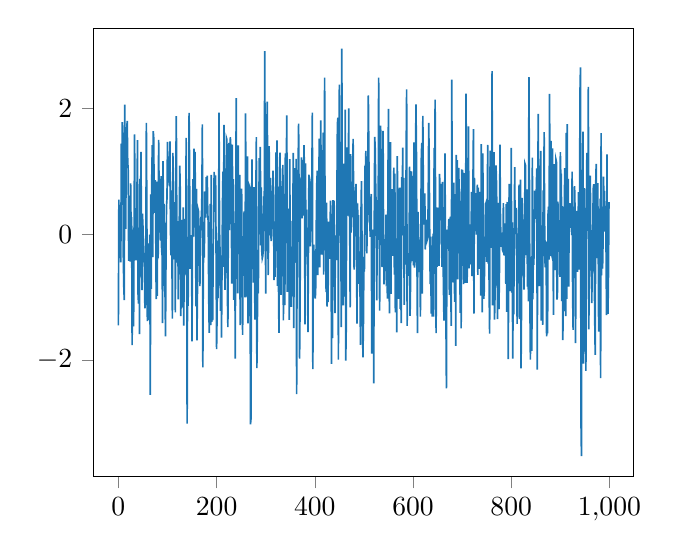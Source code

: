 % This file was created by matplotlib2tikz v0.6.17.
\begin{tikzpicture}

\definecolor{color0}{rgb}{0.122,0.467,0.706}

\begin{axis}[
xmin=-49.95, xmax=1048.95,
ymin=-3.854, ymax=3.276,
tick align=outside,
tick pos=left,
x grid style={white!69.02!black},
y grid style={white!69.02!black}
]
\addplot [semithick, color0, forget plot]
table {%
0 -1.449
1 0.549
2 -0.243
3 -0.184
4 -0.316
5 -0.448
6 1.44
7 0.879
8 1.784
9 1.557
10 -0.33
11 -0.82
12 -1.048
13 2.06
14 0.962
15 0.083
16 1.457
17 1.659
18 1.803
19 1.16
20 1.015
21 -0.424
22 0.564
23 0.605
24 -0.437
25 0.809
26 -0.027
27 0.272
28 -1.762
29 0.071
30 -0.148
31 -1.465
32 0.142
33 1.589
34 -0.119
35 -0.308
36 -0.416
37 -0.155
38 0.767
39 1.497
40 -0.941
41 -1.103
42 0.092
43 -1.588
44 0.879
45 -0.057
46 1.309
47 0.004
48 -0.891
49 0.328
50 0.133
51 -0.187
52 -0.405
53 -0.535
54 -1.18
55 -1.087
56 0.035
57 1.772
58 0.29
59 -1.384
60 -0.414
61 -0.147
62 -1.291
63 -1.364
64 -0.007
65 -2.555
66 0.632
67 -0.87
68 0.885
69 1.417
70 -0.365
71 1.639
72 1.527
73 0.437
74 0.342
75 0.858
76 0.175
77 -1.033
78 0.838
79 -0.981
80 0.167
81 -0.381
82 1.501
83 0.623
84 0.024
85 0.125
86 -0.1
87 0.923
88 -0.243
89 -0.333
90 -1.413
91 1.162
92 -0.203
93 0.481
94 -0.663
95 -0.929
96 -1.625
97 -0.32
98 0.444
99 0.57
100 1.47
101 0.852
102 1.213
103 0.841
104 0.763
105 1.476
106 0.122
107 -0.337
108 0.699
109 -0.35
110 -1.341
111 1.293
112 0.506
113 -0.401
114 0.324
115 0.508
116 -1.243
117 1.069
118 1.876
119 0.097
120 -0.453
121 0.206
122 -1.037
123 0.137
124 0.171
125 1.092
126 0.692
127 -1.302
128 0.229
129 -0.25
130 -1.141
131 -1.126
132 0.428
133 -1.452
134 -0.648
135 -0.177
136 0.244
137 -0.641
138 1.533
139 0.172
140 -3.014
141 -0.277
142 -1.14
143 -0.043
144 1.929
145 1.049
146 -0.553
147 -0.128
148 -0.079
149 -0.015
150 -1.705
151 0.429
152 0.877
153 -0.037
154 1.363
155 0.31
156 1.31
157 0.442
158 -1.146
159 0.719
160 -1.688
161 -0.915
162 0.404
163 0.371
164 -0.135
165 -0.322
166 -0.827
167 0.044
168 0.275
169 0.214
170 0.59
171 1.746
172 -2.119
173 -0.482
174 -0.317
175 -0.37
176 0.679
177 0.487
178 0.263
179 0.908
180 0.825
181 0.93
182 0.36
183 0.16
184 -1.0
185 -1.57
186 -1.106
187 0.481
188 -1.447
189 0.944
190 -1.395
191 -0.199
192 -1.372
193 -0.348
194 0.15
195 0.99
196 0.585
197 0.831
198 0.935
199 -0.356
200 -1.826
201 -1.277
202 -0.104
203 -1.016
204 -0.077
205 1.933
206 0.088
207 -0.284
208 -1.22
209 -0.336
210 -1.646
211 -0.567
212 0.479
213 0.997
214 -0.518
215 1.738
216 0.131
217 -0.885
218 -0.497
219 -0.086
220 1.532
221 1.506
222 -0.945
223 -1.477
224 0.431
225 1.452
226 0.064
227 0.875
228 1.542
229 1.384
230 0.39
231 -0.787
232 1.426
233 -0.083
234 0.877
235 -1.045
236 -0.507
237 0.176
238 -1.978
239 0.495
240 2.165
241 0.165
242 -0.065
243 -0.941
244 1.412
245 -0.315
246 0.022
247 0.942
248 -1.444
249 0.465
250 0.061
251 0.726
252 -0.589
253 -1.6
254 -0.066
255 -0.39
256 0.362
257 -0.006
258 -1.003
259 1.92
260 -0.195
261 -0.969
262 -0.984
263 1.237
264 -1.419
265 -1.04
266 -0.291
267 0.757
268 0.733
269 -3.024
270 -2.939
271 -0.348
272 1.19
273 -0.103
274 0.692
275 -0.769
276 0.749
277 0.583
278 -1.358
279 0.671
280 0.658
281 1.542
282 -2.128
283 -1.467
284 -0.338
285 -0.939
286 0.433
287 1.211
288 0.308
289 1.389
290 -0.178
291 0.744
292 -0.27
293 -0.383
294 -0.349
295 -0.256
296 0.6
297 0.091
298 2.913
299 0.903
300 -0.945
301 0.569
302 1.068
303 2.107
304 1.045
305 -0.652
306 0.006
307 1.399
308 -0.02
309 0.7
310 0.895
311 -0.109
312 0.007
313 0.474
314 0.341
315 1.013
316 0.48
317 -0.729
318 -0.458
319 -0.677
320 -0.164
321 1.3
322 0.748
323 1.494
324 -0.821
325 0.757
326 -0.727
327 -1.569
328 0.987
329 1.299
330 0.752
331 -0.963
332 -0.376
333 0.207
334 0.691
335 1.104
336 -1.369
337 -0.131
338 0.643
339 -1.129
340 1.284
341 -0.14
342 1.148
343 1.889
344 -0.918
345 0.408
346 0.008
347 -0.162
348 -1.361
349 1.193
350 -0.586
351 0.211
352 -1.154
353 -0.743
354 -0.983
355 -0.683
356 1.292
357 -1.495
358 -0.429
359 1.049
360 -0.45
361 0.035
362 1.198
363 -2.545
364 -0.169
365 0.382
366 1.066
367 1.757
368 0.52
369 -1.98
370 -1.12
371 0.889
372 0.521
373 1.22
374 0.25
375 1.184
376 0.296
377 0.352
378 1.416
379 0.864
380 -1.433
381 1.126
382 -0.358
383 0.391
384 -0.307
385 -0.315
386 -1.556
387 -0.286
388 0.946
389 -0.143
390 0.204
391 -0.193
392 0.812
393 0.879
394 0.922
395 1.933
396 -2.145
397 -0.433
398 -0.167
399 -0.653
400 -0.493
401 -1.026
402 -0.809
403 0.159
404 0.791
405 1.011
406 -0.651
407 -0.116
408 0.554
409 1.522
410 -0.527
411 0.383
412 1.811
413 0.931
414 -0.323
415 -0.269
416 -0.188
417 1.615
418 -0.643
419 0.491
420 2.49
421 -0.154
422 0.272
423 -0.921
424 0.504
425 -1.15
426 0.032
427 -1.08
428 0.2
429 0.077
430 -0.393
431 0.08
432 0.535
433 0.275
434 -2.061
435 0.127
436 -1.653
437 0.542
438 -0.348
439 0.533
440 -0.356
441 -1.256
442 -0.047
443 -0.061
444 -0.412
445 0.618
446 1.747
447 1.852
448 -1.993
449 1.15
450 2.38
451 0.927
452 0.184
453 -0.025
454 -1.476
455 2.952
456 0.328
457 0.409
458 -1.133
459 1.121
460 0.531
461 -0.994
462 1.982
463 -2.012
464 -1.488
465 1.382
466 0.297
467 0.493
468 0.294
469 2.002
470 0.295
471 0.273
472 -1.165
473 1.273
474 0.026
475 0.714
476 0.365
477 0.329
478 1.518
479 0.695
480 -0.564
481 0.439
482 -0.033
483 0.689
484 0.8
485 -0.457
486 -1.423
487 0.489
488 0.129
489 0.305
490 -0.791
491 -0.463
492 -0.814
493 -1.758
494 0.314
495 0.844
496 -0.003
497 -1.273
498 -1.959
499 -1.42
500 -0.362
501 -0.593
502 1.086
503 0.966
504 1.327
505 0.203
506 -0.303
507 0.673
508 1.076
509 2.208
510 1.373
511 0.203
512 0.162
513 -0.042
514 0.534
515 0.639
516 -1.899
517 -0.848
518 -0.756
519 0.072
520 -2.373
521 0.071
522 1.549
523 1.363
524 0.767
525 0.372
526 -1.054
527 -0.224
528 0.541
529 0.079
530 2.489
531 0.625
532 -1.214
533 0.55
534 1.726
535 1.138
536 0.156
537 -0.524
538 -0.197
539 1.644
540 -0.092
541 -0.799
542 -0.519
543 -0.08
544 -0.535
545 0.31
546 -0.765
547 -0.746
548 -1.026
549 0.971
550 1.993
551 -0.488
552 -1.258
553 0.488
554 1.466
555 -0.947
556 0.503
557 0.717
558 -0.343
559 -0.127
560 0.42
561 1.06
562 -0.642
563 0.963
564 -1.243
565 -0.688
566 -0.293
567 -1.561
568 1.241
569 0.183
570 -1.03
571 0.726
572 -0.541
573 0.741
574 -1.188
575 -0.769
576 -1.414
577 0.907
578 0.322
579 1.377
580 -0.017
581 0.895
582 -1.124
583 -0.097
584 0.127
585 -0.484
586 1.263
587 2.304
588 -1.456
589 -0.368
590 -0.346
591 -0.661
592 -0.331
593 1.075
594 -1.298
595 -0.749
596 0.687
597 1.001
598 -0.429
599 0.929
600 -0.149
601 -0.494
602 1.46
603 -0.53
604 -0.435
605 1.035
606 2.064
607 1.24
608 -0.361
609 -1.573
610 0.354
611 -0.053
612 -0.55
613 -0.602
614 -0.085
615 -1.309
616 0.34
617 1.294
618 1.451
619 -0.944
620 1.88
621 0.701
622 0.151
623 0.405
624 0.648
625 -0.243
626 0.133
627 -0.019
628 0.233
629 -0.081
630 -0.048
631 0.626
632 1.771
633 1.098
634 -0.037
635 -0.795
636 -0.038
637 -1.263
638 -0.836
639 -1.31
640 -0.273
641 0.008
642 -1.311
643 1.374
644 0.418
645 2.142
646 0.113
647 -1.573
648 0.426
649 -0.519
650 -0.244
651 -0.061
652 0.422
653 -0.503
654 0.96
655 0.72
656 0.437
657 0.802
658 -0.108
659 -0.521
660 0.831
661 -0.252
662 -0.851
663 -1.374
664 -0.526
665 1.284
666 -0.142
667 -1.309
668 -2.45
669 0.072
670 -0.233
671 -0.015
672 0.049
673 0.245
674 -0.965
675 -0.325
676 0.281
677 -1.017
678 -1.456
679 2.46
680 -0.767
681 0.772
682 0.385
683 0.822
684 -0.731
685 -1.075
686 0.636
687 -1.776
688 1.261
689 -0.616
690 1.178
691 -0.717
692 0.254
693 1.055
694 0.665
695 0.383
696 -1.252
697 0.354
698 -1.498
699 1.03
700 -0.503
701 1.022
702 0.627
703 -0.793
704 0.857
705 0.97
706 -0.772
707 -0.113
708 2.235
709 0.092
710 -0.772
711 -0.427
712 0.393
713 1.713
714 -0.543
715 -0.397
716 -0.375
717 0.158
718 -0.48
719 0.674
720 -0.665
721 -0.283
722 0.765
723 1.671
724 -1.263
725 0.896
726 0.387
727 0.167
728 0.655
729 -0.008
730 0.414
731 0.787
732 -0.648
733 0.739
734 -0.167
735 -0.552
736 -0.458
737 0.674
738 -0.976
739 1.431
740 0.394
741 -1.243
742 1.285
743 0.348
744 -1.027
745 -0.904
746 -0.296
747 -0.201
748 0.482
749 0.507
750 -0.441
751 -0.299
752 1.419
753 -0.467
754 0.54
755 -0.906
756 -1.582
757 1.328
758 0.606
759 -0.217
760 -0.052
761 2.592
762 -1.132
763 0.768
764 -0.543
765 1.306
766 -1.359
767 -0.956
768 -0.455
769 1.096
770 0.802
771 0.19
772 -1.35
773 0.498
774 -0.752
775 -1.19
776 -0.574
777 1.425
778 0.287
779 -0.083
780 -0.2
781 0.026
782 -0.245
783 -0.265
784 0.495
785 -0.338
786 0.173
787 -0.339
788 0.087
789 -0.791
790 0.48
791 -1.236
792 0.497
793 0.494
794 -1.986
795 0.261
796 0.799
797 -0.907
798 0.093
799 -0.827
800 1.372
801 -0.928
802 0.188
803 -1.98
804 -0.92
805 -1.275
806 -0.306
807 1.065
808 0.003
809 0.093
810 0.419
811 -0.323
812 -1.426
813 -0.327
814 -0.22
815 0.12
816 0.789
817 -1.351
818 -0.401
819 0.867
820 -2.133
821 -1.086
822 0.578
823 0.237
824 0.218
825 -0.257
826 -0.883
827 -0.28
828 1.12
829 1.095
830 -0.332
831 -0.004
832 0.714
833 -0.835
834 -0.095
835 -1.07
836 2.499
837 0.907
838 -1.088
839 -1.994
840 -0.403
841 -0.382
842 -1.854
843 1.218
844 -1.037
845 -0.324
846 -0.487
847 0.056
848 0.693
849 0.246
850 0.54
851 0.684
852 1.046
853 -2.152
854 0.639
855 1.914
856 -0.145
857 -0.825
858 0.055
859 0.4
860 1.324
861 -1.375
862 -0.615
863 0.133
864 -1.44
865 0.697
866 -0.23
867 1.624
868 0.18
869 -0.526
870 -0.12
871 -0.133
872 -1.623
873 -1.497
874 -1.577
875 0.324
876 0.437
877 -0.406
878 2.233
879 0.382
880 -0.35
881 1.484
882 -0.309
883 -0.345
884 1.364
885 0.015
886 -1.281
887 1.114
888 0.181
889 -0.57
890 -0.188
891 1.19
892 1.156
893 -1.04
894 -0.985
895 0.519
896 -0.027
897 -0.004
898 0.032
899 -0.68
900 1.306
901 0.882
902 0.965
903 -1.065
904 0.447
905 -1.684
906 -1.081
907 -1.218
908 0.356
909 1.05
910 0.976
911 -1.303
912 1.61
913 -1.028
914 1.751
915 -0.8
916 0.88
917 -0.834
918 0.341
919 0.374
920 0.492
921 0.101
922 0.409
923 -0.016
924 0.994
925 -0.933
926 -1.523
927 0.439
928 -0.149
929 0.764
930 0.377
931 -1.732
932 0.186
933 0.371
934 -0.498
935 -0.597
936 0.075
937 0.669
938 -0.564
939 0.006
940 2.265
941 2.653
942 -2.964
943 -3.53
944 0.61
945 0.794
946 1.631
947 -2.057
948 -1.668
949 0.733
950 0.004
951 0.331
952 -2.175
953 -0.213
954 1.292
955 0.055
956 0.241
957 2.342
958 -1.514
959 -0.298
960 -0.387
961 0.931
962 -0.23
963 -0.526
964 -1.094
965 -0.508
966 0.056
967 0.725
968 0.795
969 -0.408
970 -1.325
971 -1.92
972 0.779
973 1.119
974 -0.381
975 0.106
976 0.811
977 0.09
978 -1.551
979 0.144
980 -1.169
981 0.564
982 -2.288
983 1.608
984 -0.654
985 0.323
986 -0.548
987 -0.091
988 0.917
989 0.244
990 0.69
991 0.041
992 0.452
993 -0.137
994 -1.288
995 1.269
996 -1.071
997 -1.268
998 -0.621
999 0.509
};
\end{axis}

\end{tikzpicture}